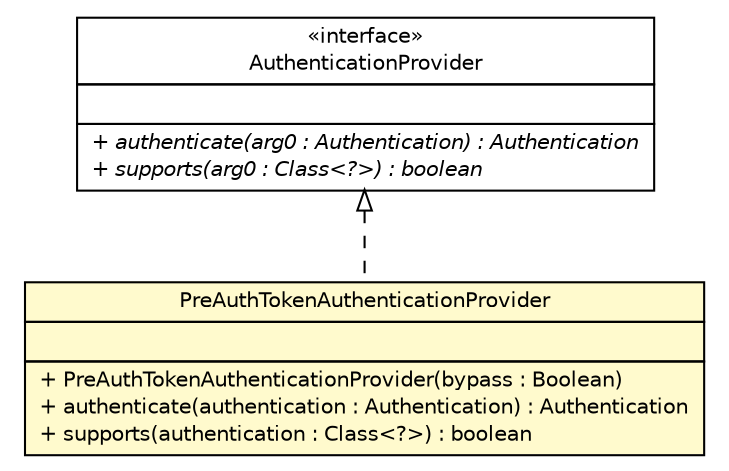 #!/usr/local/bin/dot
#
# Class diagram 
# Generated by UMLGraph version R5_6-24-gf6e263 (http://www.umlgraph.org/)
#

digraph G {
	edge [fontname="Helvetica",fontsize=10,labelfontname="Helvetica",labelfontsize=10];
	node [fontname="Helvetica",fontsize=10,shape=plaintext];
	nodesep=0.25;
	ranksep=0.5;
	// cn.home1.oss.lib.security.internal.preauth.PreAuthTokenAuthenticationProvider
	c2826 [label=<<table title="cn.home1.oss.lib.security.internal.preauth.PreAuthTokenAuthenticationProvider" border="0" cellborder="1" cellspacing="0" cellpadding="2" port="p" bgcolor="lemonChiffon" href="./PreAuthTokenAuthenticationProvider.html">
		<tr><td><table border="0" cellspacing="0" cellpadding="1">
<tr><td align="center" balign="center"> PreAuthTokenAuthenticationProvider </td></tr>
		</table></td></tr>
		<tr><td><table border="0" cellspacing="0" cellpadding="1">
<tr><td align="left" balign="left">  </td></tr>
		</table></td></tr>
		<tr><td><table border="0" cellspacing="0" cellpadding="1">
<tr><td align="left" balign="left"> + PreAuthTokenAuthenticationProvider(bypass : Boolean) </td></tr>
<tr><td align="left" balign="left"> + authenticate(authentication : Authentication) : Authentication </td></tr>
<tr><td align="left" balign="left"> + supports(authentication : Class&lt;?&gt;) : boolean </td></tr>
		</table></td></tr>
		</table>>, URL="./PreAuthTokenAuthenticationProvider.html", fontname="Helvetica", fontcolor="black", fontsize=10.0];
	//cn.home1.oss.lib.security.internal.preauth.PreAuthTokenAuthenticationProvider implements org.springframework.security.authentication.AuthenticationProvider
	c2847:p -> c2826:p [dir=back,arrowtail=empty,style=dashed];
	// org.springframework.security.authentication.AuthenticationProvider
	c2847 [label=<<table title="org.springframework.security.authentication.AuthenticationProvider" border="0" cellborder="1" cellspacing="0" cellpadding="2" port="p" href="http://java.sun.com/j2se/1.4.2/docs/api/org/springframework/security/authentication/AuthenticationProvider.html">
		<tr><td><table border="0" cellspacing="0" cellpadding="1">
<tr><td align="center" balign="center"> &#171;interface&#187; </td></tr>
<tr><td align="center" balign="center"> AuthenticationProvider </td></tr>
		</table></td></tr>
		<tr><td><table border="0" cellspacing="0" cellpadding="1">
<tr><td align="left" balign="left">  </td></tr>
		</table></td></tr>
		<tr><td><table border="0" cellspacing="0" cellpadding="1">
<tr><td align="left" balign="left"><font face="Helvetica-Oblique" point-size="10.0"> + authenticate(arg0 : Authentication) : Authentication </font></td></tr>
<tr><td align="left" balign="left"><font face="Helvetica-Oblique" point-size="10.0"> + supports(arg0 : Class&lt;?&gt;) : boolean </font></td></tr>
		</table></td></tr>
		</table>>, URL="http://java.sun.com/j2se/1.4.2/docs/api/org/springframework/security/authentication/AuthenticationProvider.html", fontname="Helvetica", fontcolor="black", fontsize=10.0];
}

